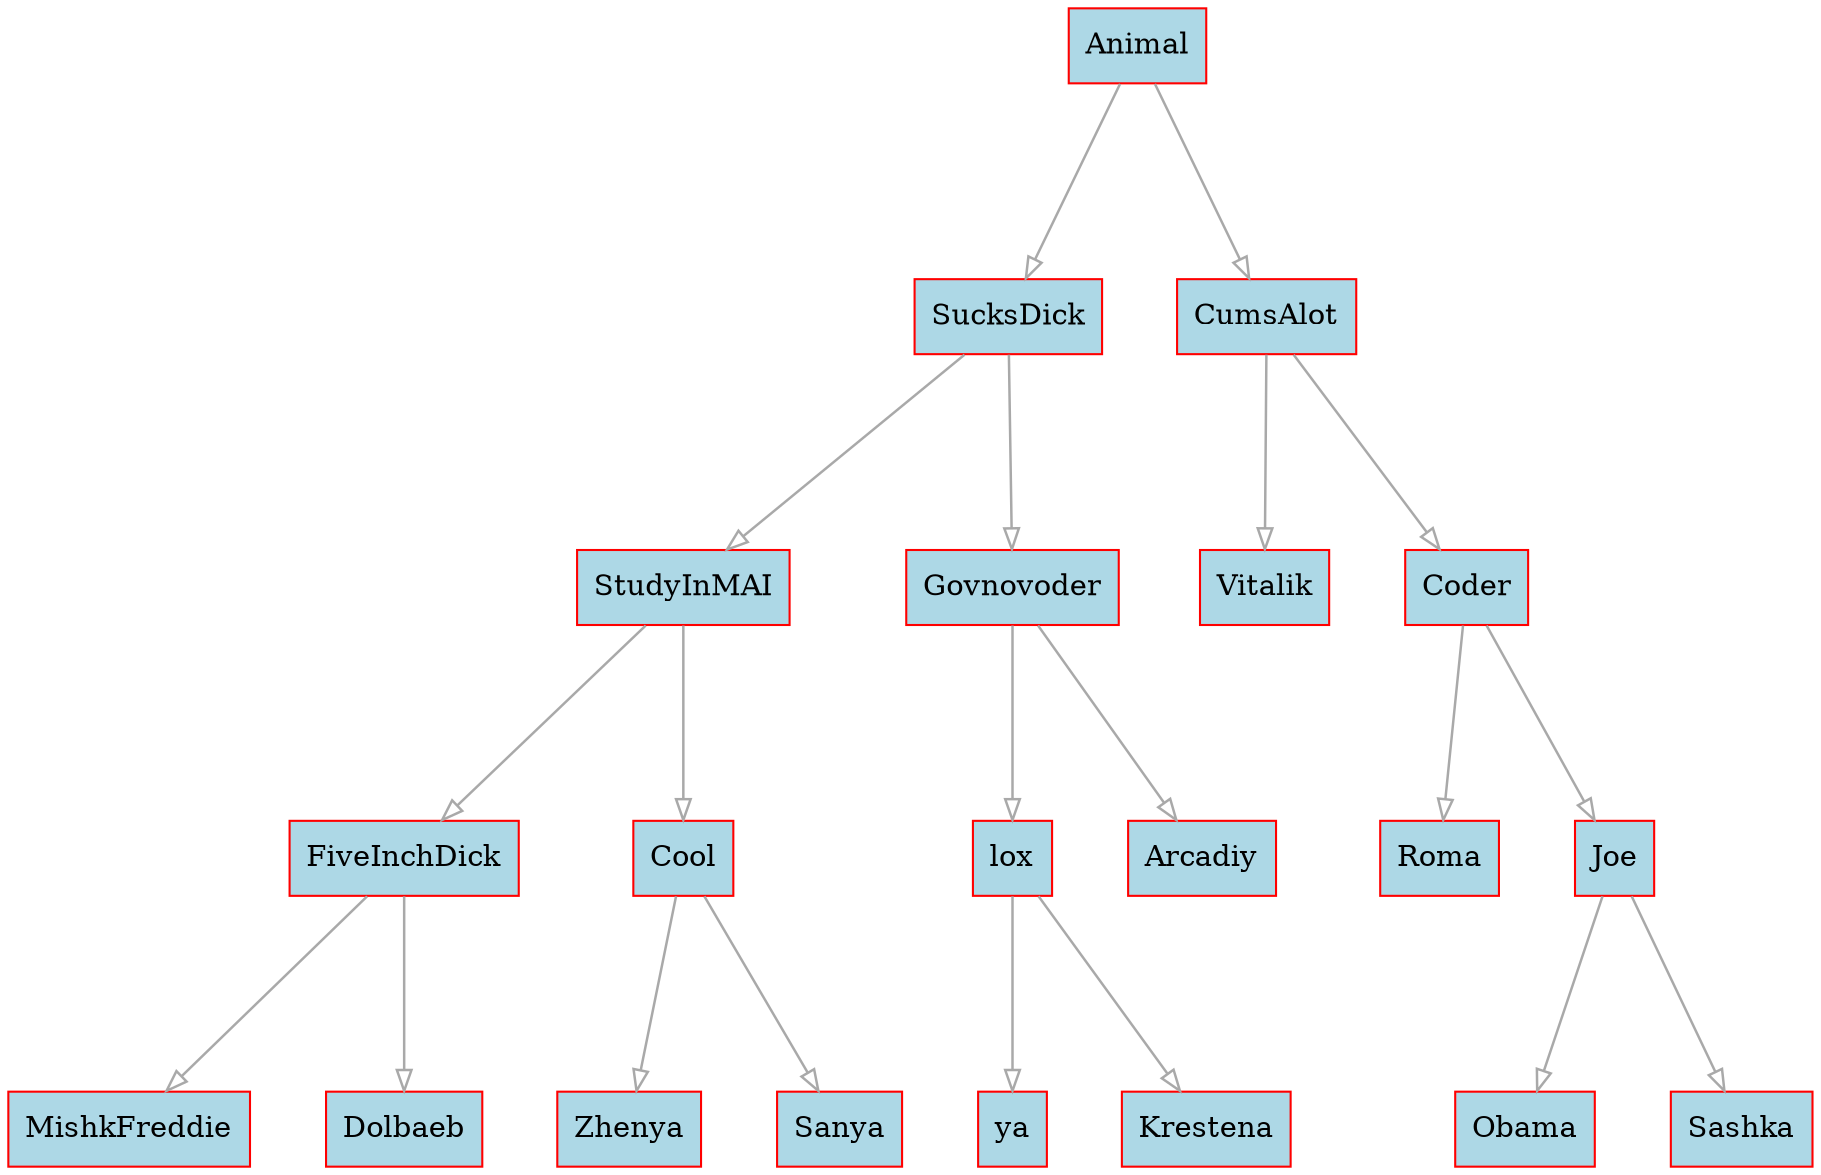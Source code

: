 
    digraph g {
        dpi      = 200;
        fontname = "Comic Sans MS";
        fontsize = 20;
        rankdir   =  TB;
        edge [color = darkgrey, arrowhead = onormal, arrowsize = 1, penwidth = 1.2]
        graph[fillcolor = lightgreen, ranksep = 1.3, nodesep = 0.5,
        style = "rounded, filled",color = green, penwidth = 2]

    Node000002836fb11580[shape=rectangle, color="red", width=0.2, style="filled",fillcolor="lightblue", label="Animal"] 
 
Node000002836fb11620[shape=rectangle, color="red", width=0.2, style="filled",fillcolor="lightblue", label="SucksDick"] 
 
Node000002836fb116c0[shape=rectangle, color="red", width=0.2, style="filled",fillcolor="lightblue", label="StudyInMAI"] 
 
Node000002836fb11760[shape=rectangle, color="red", width=0.2, style="filled",fillcolor="lightblue", label="FiveInchDick"] 
 
Node000002836fb11800[shape=rectangle, color="red", width=0.2, style="filled",fillcolor="lightblue", label="MishkFreddie"] 
 
Node000002836fb118a0[shape=rectangle, color="red", width=0.2, style="filled",fillcolor="lightblue", label="Dolbaeb"] 
 
Node000002836fb11940[shape=rectangle, color="red", width=0.2, style="filled",fillcolor="lightblue", label="Cool"] 
 
Node000002836fb119e0[shape=rectangle, color="red", width=0.2, style="filled",fillcolor="lightblue", label="Zhenya"] 
 
Node000002836fb11a80[shape=rectangle, color="red", width=0.2, style="filled",fillcolor="lightblue", label="Sanya"] 
 
Node000002836fb11b20[shape=rectangle, color="red", width=0.2, style="filled",fillcolor="lightblue", label="Govnovoder"] 
 
Node000002836fb11bc0[shape=rectangle, color="red", width=0.2, style="filled",fillcolor="lightblue", label="lox"] 
 
Node000002836fb11c60[shape=rectangle, color="red", width=0.2, style="filled",fillcolor="lightblue", label="ya"] 
 
Node000002836fb11d00[shape=rectangle, color="red", width=0.2, style="filled",fillcolor="lightblue", label="Krestena"] 
 
Node000002836fb171a0[shape=rectangle, color="red", width=0.2, style="filled",fillcolor="lightblue", label="Arcadiy"] 
 
Node000002836fb17440[shape=rectangle, color="red", width=0.2, style="filled",fillcolor="lightblue", label="CumsAlot"] 
 
Node000002836fb17380[shape=rectangle, color="red", width=0.2, style="filled",fillcolor="lightblue", label="Vitalik"] 
 
Node000002836fb173e0[shape=rectangle, color="red", width=0.2, style="filled",fillcolor="lightblue", label="Coder"] 
 
Node000002836fb17410[shape=rectangle, color="red", width=0.2, style="filled",fillcolor="lightblue", label="Roma"] 
 
Node000002836fb172c0[shape=rectangle, color="red", width=0.2, style="filled",fillcolor="lightblue", label="Joe"] 
 
Node000002836fb172f0[shape=rectangle, color="red", width=0.2, style="filled",fillcolor="lightblue", label="Obama"] 
 
Node000002836fb17470[shape=rectangle, color="red", width=0.2, style="filled",fillcolor="lightblue", label="Sashka"] 
 
Node000002836fb11580->Node000002836fb11620
Node000002836fb11620->Node000002836fb116c0
Node000002836fb116c0->Node000002836fb11760
Node000002836fb11760->Node000002836fb11800
Node000002836fb11760->Node000002836fb118a0
Node000002836fb116c0->Node000002836fb11940
Node000002836fb11940->Node000002836fb119e0
Node000002836fb11940->Node000002836fb11a80
Node000002836fb11620->Node000002836fb11b20
Node000002836fb11b20->Node000002836fb11bc0
Node000002836fb11bc0->Node000002836fb11c60
Node000002836fb11bc0->Node000002836fb11d00
Node000002836fb11b20->Node000002836fb171a0
Node000002836fb11580->Node000002836fb17440
Node000002836fb17440->Node000002836fb17380
Node000002836fb17440->Node000002836fb173e0
Node000002836fb173e0->Node000002836fb17410
Node000002836fb173e0->Node000002836fb172c0
Node000002836fb172c0->Node000002836fb172f0
Node000002836fb172c0->Node000002836fb17470
}
